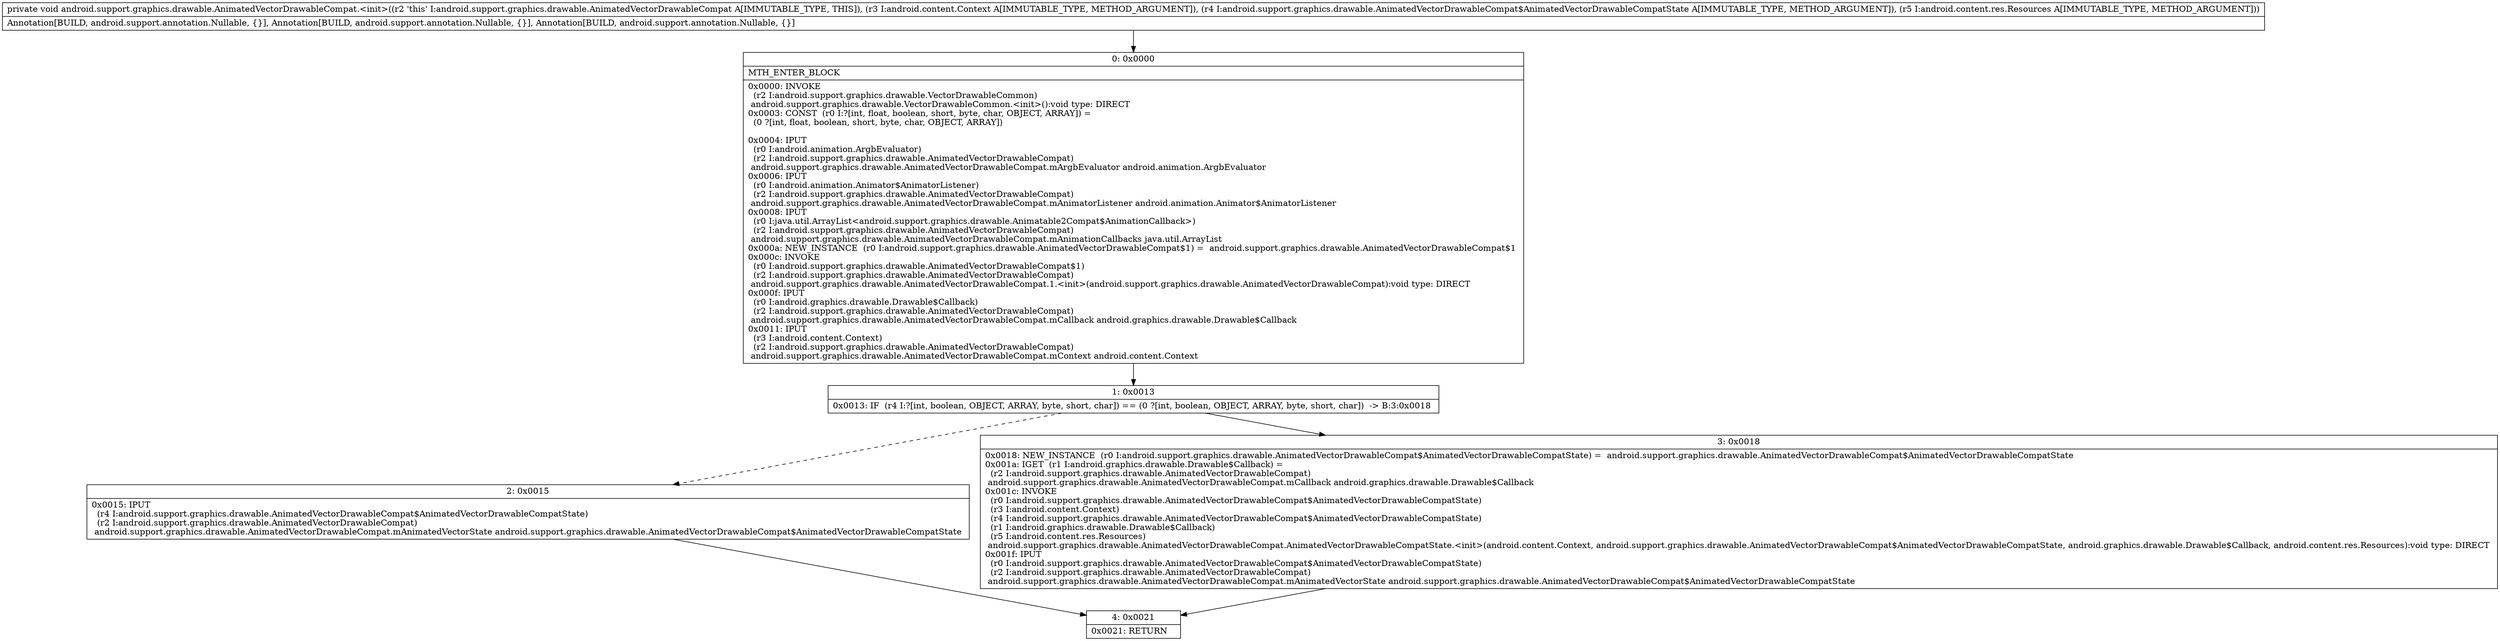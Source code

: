 digraph "CFG forandroid.support.graphics.drawable.AnimatedVectorDrawableCompat.\<init\>(Landroid\/content\/Context;Landroid\/support\/graphics\/drawable\/AnimatedVectorDrawableCompat$AnimatedVectorDrawableCompatState;Landroid\/content\/res\/Resources;)V" {
Node_0 [shape=record,label="{0\:\ 0x0000|MTH_ENTER_BLOCK\l|0x0000: INVOKE  \l  (r2 I:android.support.graphics.drawable.VectorDrawableCommon)\l android.support.graphics.drawable.VectorDrawableCommon.\<init\>():void type: DIRECT \l0x0003: CONST  (r0 I:?[int, float, boolean, short, byte, char, OBJECT, ARRAY]) = \l  (0 ?[int, float, boolean, short, byte, char, OBJECT, ARRAY])\l \l0x0004: IPUT  \l  (r0 I:android.animation.ArgbEvaluator)\l  (r2 I:android.support.graphics.drawable.AnimatedVectorDrawableCompat)\l android.support.graphics.drawable.AnimatedVectorDrawableCompat.mArgbEvaluator android.animation.ArgbEvaluator \l0x0006: IPUT  \l  (r0 I:android.animation.Animator$AnimatorListener)\l  (r2 I:android.support.graphics.drawable.AnimatedVectorDrawableCompat)\l android.support.graphics.drawable.AnimatedVectorDrawableCompat.mAnimatorListener android.animation.Animator$AnimatorListener \l0x0008: IPUT  \l  (r0 I:java.util.ArrayList\<android.support.graphics.drawable.Animatable2Compat$AnimationCallback\>)\l  (r2 I:android.support.graphics.drawable.AnimatedVectorDrawableCompat)\l android.support.graphics.drawable.AnimatedVectorDrawableCompat.mAnimationCallbacks java.util.ArrayList \l0x000a: NEW_INSTANCE  (r0 I:android.support.graphics.drawable.AnimatedVectorDrawableCompat$1) =  android.support.graphics.drawable.AnimatedVectorDrawableCompat$1 \l0x000c: INVOKE  \l  (r0 I:android.support.graphics.drawable.AnimatedVectorDrawableCompat$1)\l  (r2 I:android.support.graphics.drawable.AnimatedVectorDrawableCompat)\l android.support.graphics.drawable.AnimatedVectorDrawableCompat.1.\<init\>(android.support.graphics.drawable.AnimatedVectorDrawableCompat):void type: DIRECT \l0x000f: IPUT  \l  (r0 I:android.graphics.drawable.Drawable$Callback)\l  (r2 I:android.support.graphics.drawable.AnimatedVectorDrawableCompat)\l android.support.graphics.drawable.AnimatedVectorDrawableCompat.mCallback android.graphics.drawable.Drawable$Callback \l0x0011: IPUT  \l  (r3 I:android.content.Context)\l  (r2 I:android.support.graphics.drawable.AnimatedVectorDrawableCompat)\l android.support.graphics.drawable.AnimatedVectorDrawableCompat.mContext android.content.Context \l}"];
Node_1 [shape=record,label="{1\:\ 0x0013|0x0013: IF  (r4 I:?[int, boolean, OBJECT, ARRAY, byte, short, char]) == (0 ?[int, boolean, OBJECT, ARRAY, byte, short, char])  \-\> B:3:0x0018 \l}"];
Node_2 [shape=record,label="{2\:\ 0x0015|0x0015: IPUT  \l  (r4 I:android.support.graphics.drawable.AnimatedVectorDrawableCompat$AnimatedVectorDrawableCompatState)\l  (r2 I:android.support.graphics.drawable.AnimatedVectorDrawableCompat)\l android.support.graphics.drawable.AnimatedVectorDrawableCompat.mAnimatedVectorState android.support.graphics.drawable.AnimatedVectorDrawableCompat$AnimatedVectorDrawableCompatState \l}"];
Node_3 [shape=record,label="{3\:\ 0x0018|0x0018: NEW_INSTANCE  (r0 I:android.support.graphics.drawable.AnimatedVectorDrawableCompat$AnimatedVectorDrawableCompatState) =  android.support.graphics.drawable.AnimatedVectorDrawableCompat$AnimatedVectorDrawableCompatState \l0x001a: IGET  (r1 I:android.graphics.drawable.Drawable$Callback) = \l  (r2 I:android.support.graphics.drawable.AnimatedVectorDrawableCompat)\l android.support.graphics.drawable.AnimatedVectorDrawableCompat.mCallback android.graphics.drawable.Drawable$Callback \l0x001c: INVOKE  \l  (r0 I:android.support.graphics.drawable.AnimatedVectorDrawableCompat$AnimatedVectorDrawableCompatState)\l  (r3 I:android.content.Context)\l  (r4 I:android.support.graphics.drawable.AnimatedVectorDrawableCompat$AnimatedVectorDrawableCompatState)\l  (r1 I:android.graphics.drawable.Drawable$Callback)\l  (r5 I:android.content.res.Resources)\l android.support.graphics.drawable.AnimatedVectorDrawableCompat.AnimatedVectorDrawableCompatState.\<init\>(android.content.Context, android.support.graphics.drawable.AnimatedVectorDrawableCompat$AnimatedVectorDrawableCompatState, android.graphics.drawable.Drawable$Callback, android.content.res.Resources):void type: DIRECT \l0x001f: IPUT  \l  (r0 I:android.support.graphics.drawable.AnimatedVectorDrawableCompat$AnimatedVectorDrawableCompatState)\l  (r2 I:android.support.graphics.drawable.AnimatedVectorDrawableCompat)\l android.support.graphics.drawable.AnimatedVectorDrawableCompat.mAnimatedVectorState android.support.graphics.drawable.AnimatedVectorDrawableCompat$AnimatedVectorDrawableCompatState \l}"];
Node_4 [shape=record,label="{4\:\ 0x0021|0x0021: RETURN   \l}"];
MethodNode[shape=record,label="{private void android.support.graphics.drawable.AnimatedVectorDrawableCompat.\<init\>((r2 'this' I:android.support.graphics.drawable.AnimatedVectorDrawableCompat A[IMMUTABLE_TYPE, THIS]), (r3 I:android.content.Context A[IMMUTABLE_TYPE, METHOD_ARGUMENT]), (r4 I:android.support.graphics.drawable.AnimatedVectorDrawableCompat$AnimatedVectorDrawableCompatState A[IMMUTABLE_TYPE, METHOD_ARGUMENT]), (r5 I:android.content.res.Resources A[IMMUTABLE_TYPE, METHOD_ARGUMENT]))  | Annotation[BUILD, android.support.annotation.Nullable, \{\}], Annotation[BUILD, android.support.annotation.Nullable, \{\}], Annotation[BUILD, android.support.annotation.Nullable, \{\}]\l}"];
MethodNode -> Node_0;
Node_0 -> Node_1;
Node_1 -> Node_2[style=dashed];
Node_1 -> Node_3;
Node_2 -> Node_4;
Node_3 -> Node_4;
}

